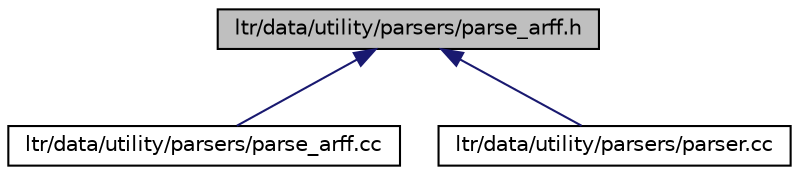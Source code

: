digraph G
{
  edge [fontname="Helvetica",fontsize="10",labelfontname="Helvetica",labelfontsize="10"];
  node [fontname="Helvetica",fontsize="10",shape=record];
  Node1 [label="ltr/data/utility/parsers/parse_arff.h",height=0.2,width=0.4,color="black", fillcolor="grey75", style="filled" fontcolor="black"];
  Node1 -> Node2 [dir="back",color="midnightblue",fontsize="10",style="solid",fontname="Helvetica"];
  Node2 [label="ltr/data/utility/parsers/parse_arff.cc",height=0.2,width=0.4,color="black", fillcolor="white", style="filled",URL="$parse__arff_8cc.html"];
  Node1 -> Node3 [dir="back",color="midnightblue",fontsize="10",style="solid",fontname="Helvetica"];
  Node3 [label="ltr/data/utility/parsers/parser.cc",height=0.2,width=0.4,color="black", fillcolor="white", style="filled",URL="$parser_8cc.html"];
}
